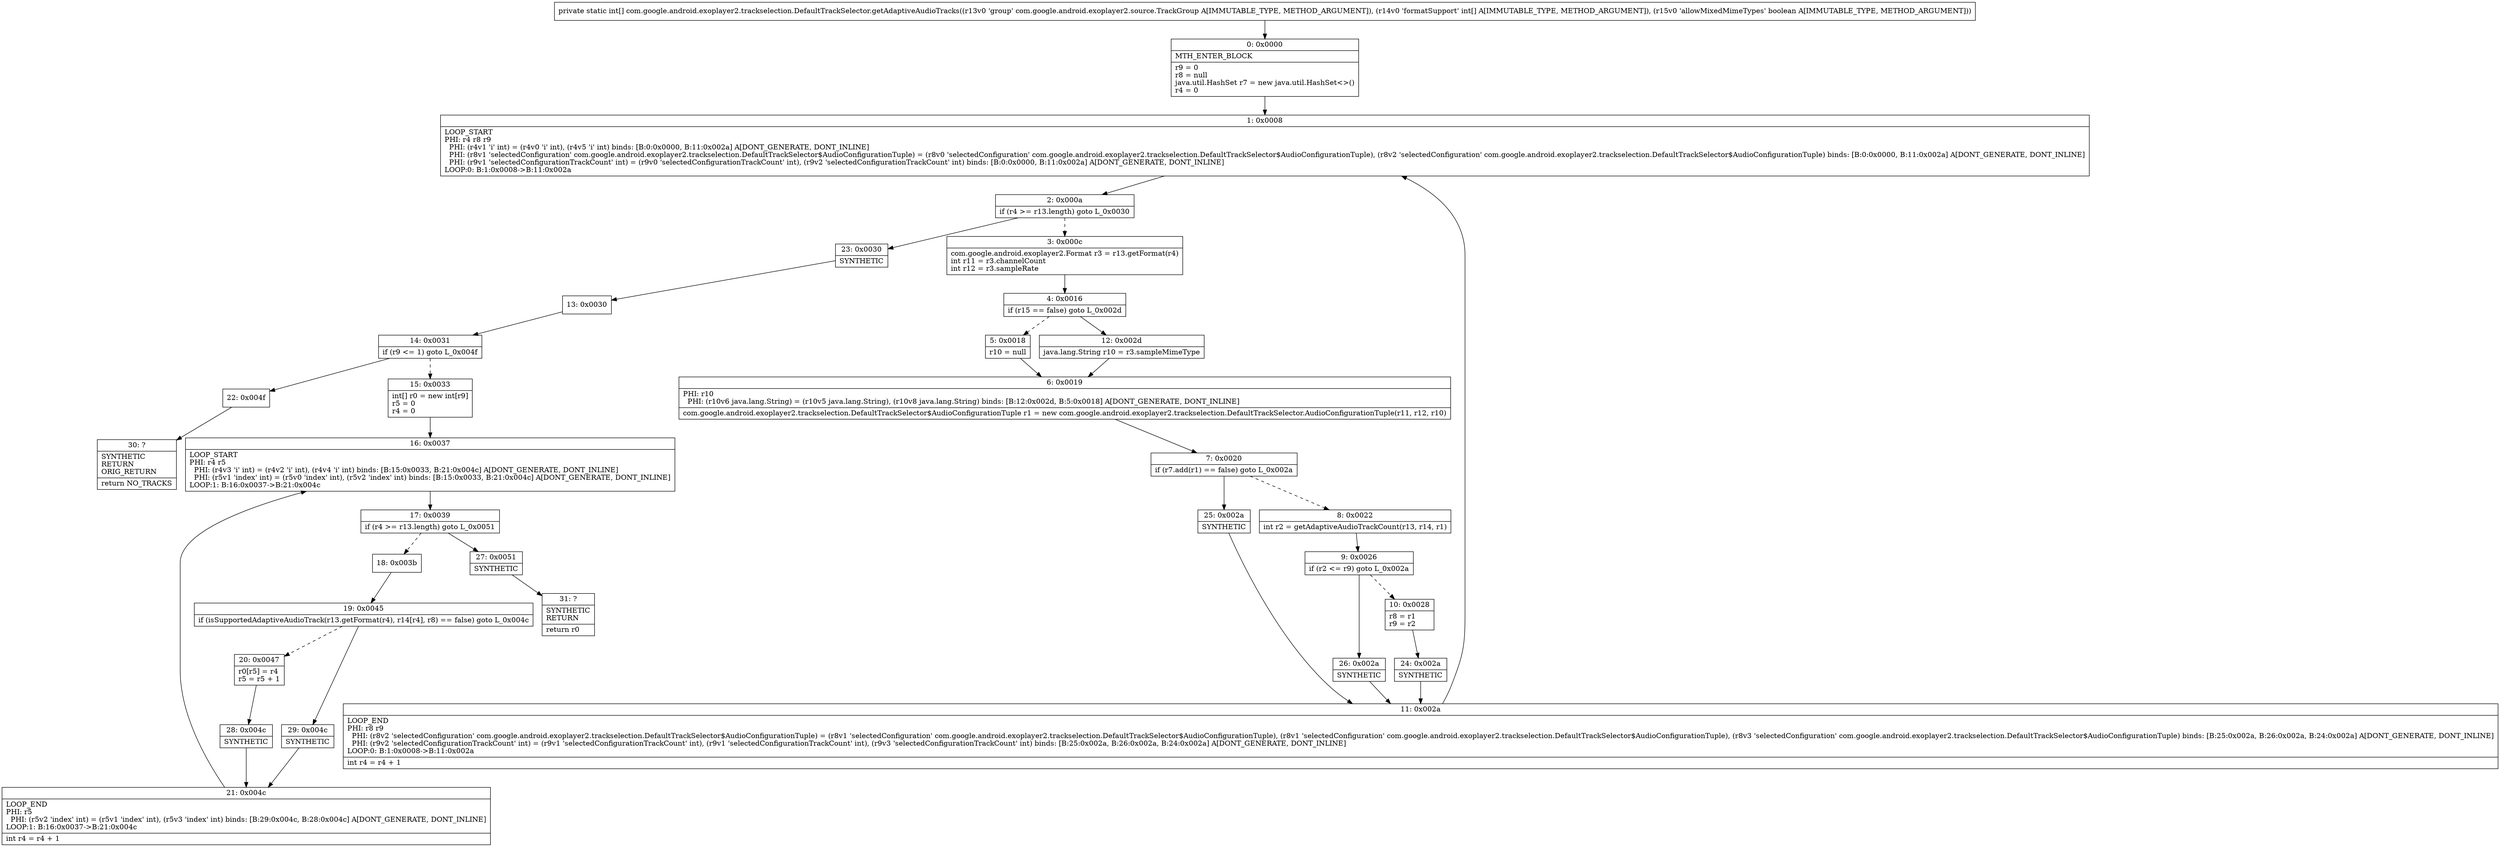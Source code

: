 digraph "CFG forcom.google.android.exoplayer2.trackselection.DefaultTrackSelector.getAdaptiveAudioTracks(Lcom\/google\/android\/exoplayer2\/source\/TrackGroup;[IZ)[I" {
Node_0 [shape=record,label="{0\:\ 0x0000|MTH_ENTER_BLOCK\l|r9 = 0\lr8 = null\ljava.util.HashSet r7 = new java.util.HashSet\<\>()\lr4 = 0\l}"];
Node_1 [shape=record,label="{1\:\ 0x0008|LOOP_START\lPHI: r4 r8 r9 \l  PHI: (r4v1 'i' int) = (r4v0 'i' int), (r4v5 'i' int) binds: [B:0:0x0000, B:11:0x002a] A[DONT_GENERATE, DONT_INLINE]\l  PHI: (r8v1 'selectedConfiguration' com.google.android.exoplayer2.trackselection.DefaultTrackSelector$AudioConfigurationTuple) = (r8v0 'selectedConfiguration' com.google.android.exoplayer2.trackselection.DefaultTrackSelector$AudioConfigurationTuple), (r8v2 'selectedConfiguration' com.google.android.exoplayer2.trackselection.DefaultTrackSelector$AudioConfigurationTuple) binds: [B:0:0x0000, B:11:0x002a] A[DONT_GENERATE, DONT_INLINE]\l  PHI: (r9v1 'selectedConfigurationTrackCount' int) = (r9v0 'selectedConfigurationTrackCount' int), (r9v2 'selectedConfigurationTrackCount' int) binds: [B:0:0x0000, B:11:0x002a] A[DONT_GENERATE, DONT_INLINE]\lLOOP:0: B:1:0x0008\-\>B:11:0x002a\l}"];
Node_2 [shape=record,label="{2\:\ 0x000a|if (r4 \>= r13.length) goto L_0x0030\l}"];
Node_3 [shape=record,label="{3\:\ 0x000c|com.google.android.exoplayer2.Format r3 = r13.getFormat(r4)\lint r11 = r3.channelCount\lint r12 = r3.sampleRate\l}"];
Node_4 [shape=record,label="{4\:\ 0x0016|if (r15 == false) goto L_0x002d\l}"];
Node_5 [shape=record,label="{5\:\ 0x0018|r10 = null\l}"];
Node_6 [shape=record,label="{6\:\ 0x0019|PHI: r10 \l  PHI: (r10v6 java.lang.String) = (r10v5 java.lang.String), (r10v8 java.lang.String) binds: [B:12:0x002d, B:5:0x0018] A[DONT_GENERATE, DONT_INLINE]\l|com.google.android.exoplayer2.trackselection.DefaultTrackSelector$AudioConfigurationTuple r1 = new com.google.android.exoplayer2.trackselection.DefaultTrackSelector.AudioConfigurationTuple(r11, r12, r10)\l}"];
Node_7 [shape=record,label="{7\:\ 0x0020|if (r7.add(r1) == false) goto L_0x002a\l}"];
Node_8 [shape=record,label="{8\:\ 0x0022|int r2 = getAdaptiveAudioTrackCount(r13, r14, r1)\l}"];
Node_9 [shape=record,label="{9\:\ 0x0026|if (r2 \<= r9) goto L_0x002a\l}"];
Node_10 [shape=record,label="{10\:\ 0x0028|r8 = r1\lr9 = r2\l}"];
Node_11 [shape=record,label="{11\:\ 0x002a|LOOP_END\lPHI: r8 r9 \l  PHI: (r8v2 'selectedConfiguration' com.google.android.exoplayer2.trackselection.DefaultTrackSelector$AudioConfigurationTuple) = (r8v1 'selectedConfiguration' com.google.android.exoplayer2.trackselection.DefaultTrackSelector$AudioConfigurationTuple), (r8v1 'selectedConfiguration' com.google.android.exoplayer2.trackselection.DefaultTrackSelector$AudioConfigurationTuple), (r8v3 'selectedConfiguration' com.google.android.exoplayer2.trackselection.DefaultTrackSelector$AudioConfigurationTuple) binds: [B:25:0x002a, B:26:0x002a, B:24:0x002a] A[DONT_GENERATE, DONT_INLINE]\l  PHI: (r9v2 'selectedConfigurationTrackCount' int) = (r9v1 'selectedConfigurationTrackCount' int), (r9v1 'selectedConfigurationTrackCount' int), (r9v3 'selectedConfigurationTrackCount' int) binds: [B:25:0x002a, B:26:0x002a, B:24:0x002a] A[DONT_GENERATE, DONT_INLINE]\lLOOP:0: B:1:0x0008\-\>B:11:0x002a\l|int r4 = r4 + 1\l}"];
Node_12 [shape=record,label="{12\:\ 0x002d|java.lang.String r10 = r3.sampleMimeType\l}"];
Node_13 [shape=record,label="{13\:\ 0x0030}"];
Node_14 [shape=record,label="{14\:\ 0x0031|if (r9 \<= 1) goto L_0x004f\l}"];
Node_15 [shape=record,label="{15\:\ 0x0033|int[] r0 = new int[r9]\lr5 = 0\lr4 = 0\l}"];
Node_16 [shape=record,label="{16\:\ 0x0037|LOOP_START\lPHI: r4 r5 \l  PHI: (r4v3 'i' int) = (r4v2 'i' int), (r4v4 'i' int) binds: [B:15:0x0033, B:21:0x004c] A[DONT_GENERATE, DONT_INLINE]\l  PHI: (r5v1 'index' int) = (r5v0 'index' int), (r5v2 'index' int) binds: [B:15:0x0033, B:21:0x004c] A[DONT_GENERATE, DONT_INLINE]\lLOOP:1: B:16:0x0037\-\>B:21:0x004c\l}"];
Node_17 [shape=record,label="{17\:\ 0x0039|if (r4 \>= r13.length) goto L_0x0051\l}"];
Node_18 [shape=record,label="{18\:\ 0x003b}"];
Node_19 [shape=record,label="{19\:\ 0x0045|if (isSupportedAdaptiveAudioTrack(r13.getFormat(r4), r14[r4], r8) == false) goto L_0x004c\l}"];
Node_20 [shape=record,label="{20\:\ 0x0047|r0[r5] = r4\lr5 = r5 + 1\l}"];
Node_21 [shape=record,label="{21\:\ 0x004c|LOOP_END\lPHI: r5 \l  PHI: (r5v2 'index' int) = (r5v1 'index' int), (r5v3 'index' int) binds: [B:29:0x004c, B:28:0x004c] A[DONT_GENERATE, DONT_INLINE]\lLOOP:1: B:16:0x0037\-\>B:21:0x004c\l|int r4 = r4 + 1\l}"];
Node_22 [shape=record,label="{22\:\ 0x004f}"];
Node_23 [shape=record,label="{23\:\ 0x0030|SYNTHETIC\l}"];
Node_24 [shape=record,label="{24\:\ 0x002a|SYNTHETIC\l}"];
Node_25 [shape=record,label="{25\:\ 0x002a|SYNTHETIC\l}"];
Node_26 [shape=record,label="{26\:\ 0x002a|SYNTHETIC\l}"];
Node_27 [shape=record,label="{27\:\ 0x0051|SYNTHETIC\l}"];
Node_28 [shape=record,label="{28\:\ 0x004c|SYNTHETIC\l}"];
Node_29 [shape=record,label="{29\:\ 0x004c|SYNTHETIC\l}"];
Node_30 [shape=record,label="{30\:\ ?|SYNTHETIC\lRETURN\lORIG_RETURN\l|return NO_TRACKS\l}"];
Node_31 [shape=record,label="{31\:\ ?|SYNTHETIC\lRETURN\l|return r0\l}"];
MethodNode[shape=record,label="{private static int[] com.google.android.exoplayer2.trackselection.DefaultTrackSelector.getAdaptiveAudioTracks((r13v0 'group' com.google.android.exoplayer2.source.TrackGroup A[IMMUTABLE_TYPE, METHOD_ARGUMENT]), (r14v0 'formatSupport' int[] A[IMMUTABLE_TYPE, METHOD_ARGUMENT]), (r15v0 'allowMixedMimeTypes' boolean A[IMMUTABLE_TYPE, METHOD_ARGUMENT])) }"];
MethodNode -> Node_0;
Node_0 -> Node_1;
Node_1 -> Node_2;
Node_2 -> Node_3[style=dashed];
Node_2 -> Node_23;
Node_3 -> Node_4;
Node_4 -> Node_5[style=dashed];
Node_4 -> Node_12;
Node_5 -> Node_6;
Node_6 -> Node_7;
Node_7 -> Node_8[style=dashed];
Node_7 -> Node_25;
Node_8 -> Node_9;
Node_9 -> Node_10[style=dashed];
Node_9 -> Node_26;
Node_10 -> Node_24;
Node_11 -> Node_1;
Node_12 -> Node_6;
Node_13 -> Node_14;
Node_14 -> Node_15[style=dashed];
Node_14 -> Node_22;
Node_15 -> Node_16;
Node_16 -> Node_17;
Node_17 -> Node_18[style=dashed];
Node_17 -> Node_27;
Node_18 -> Node_19;
Node_19 -> Node_20[style=dashed];
Node_19 -> Node_29;
Node_20 -> Node_28;
Node_21 -> Node_16;
Node_22 -> Node_30;
Node_23 -> Node_13;
Node_24 -> Node_11;
Node_25 -> Node_11;
Node_26 -> Node_11;
Node_27 -> Node_31;
Node_28 -> Node_21;
Node_29 -> Node_21;
}

